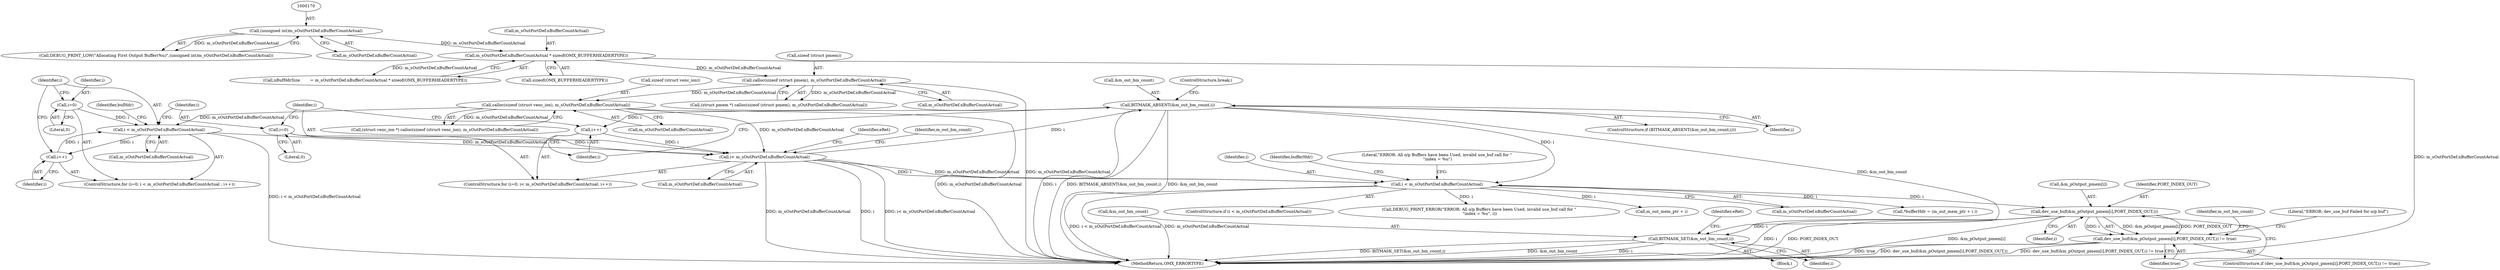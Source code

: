 digraph "0_Android_7558d03e6498e970b761aa44fff6b2c659202d95_2@array" {
"1000624" [label="(Call,dev_use_buf(&m_pOutput_pmem[i],PORT_INDEX_OUT,i))"];
"1000365" [label="(Call,i < m_sOutPortDef.nBufferCountActual)"];
"1000353" [label="(Call,BITMASK_ABSENT(&m_out_bm_count,i))"];
"1000344" [label="(Call,i< m_sOutPortDef.nBufferCountActual)"];
"1000341" [label="(Call,i=0)"];
"1000349" [label="(Call,i++)"];
"1000249" [label="(Call,i < m_sOutPortDef.nBufferCountActual)"];
"1000254" [label="(Call,i++)"];
"1000246" [label="(Call,i=0)"];
"1000221" [label="(Call,calloc(sizeof (struct venc_ion), m_sOutPortDef.nBufferCountActual))"];
"1000202" [label="(Call,calloc(sizeof (struct pmem), m_sOutPortDef.nBufferCountActual))"];
"1000176" [label="(Call,m_sOutPortDef.nBufferCountActual * sizeof(OMX_BUFFERHEADERTYPE))"];
"1000169" [label="(Call,(unsigned int)m_sOutPortDef.nBufferCountActual)"];
"1000623" [label="(Call,dev_use_buf(&m_pOutput_pmem[i],PORT_INDEX_OUT,i) != true)"];
"1000637" [label="(Call,BITMASK_SET(&m_out_bm_count,i))"];
"1000251" [label="(Call,m_sOutPortDef.nBufferCountActual)"];
"1000630" [label="(Identifier,i)"];
"1000354" [label="(Call,&m_out_bm_count)"];
"1000624" [label="(Call,dev_use_buf(&m_pOutput_pmem[i],PORT_INDEX_OUT,i))"];
"1000374" [label="(Call,m_out_mem_ptr + i)"];
"1000246" [label="(Call,i=0)"];
"1000219" [label="(Call,(struct venc_ion *) calloc(sizeof (struct venc_ion), m_sOutPortDef.nBufferCountActual))"];
"1000224" [label="(Call,m_sOutPortDef.nBufferCountActual)"];
"1000340" [label="(ControlStructure,for (i=0; i< m_sOutPortDef.nBufferCountActual; i++))"];
"1000373" [label="(Identifier,bufferHdr)"];
"1000352" [label="(ControlStructure,if (BITMASK_ABSENT(&m_out_bm_count,i)))"];
"1000644" [label="(Literal,\"ERROR: All o/p Buffers have been Used, invalid use_buf call for \"\n \"index = %u\")"];
"1000651" [label="(MethodReturn,OMX_ERRORTYPE)"];
"1000249" [label="(Call,i < m_sOutPortDef.nBufferCountActual)"];
"1000245" [label="(ControlStructure,for (i=0; i < m_sOutPortDef.nBufferCountActual ; i++))"];
"1000623" [label="(Call,dev_use_buf(&m_pOutput_pmem[i],PORT_INDEX_OUT,i) != true)"];
"1000371" [label="(Call,*bufferHdr = (m_out_mem_ptr + i ))"];
"1000202" [label="(Call,calloc(sizeof (struct pmem), m_sOutPortDef.nBufferCountActual))"];
"1000370" [label="(Block,)"];
"1000365" [label="(Call,i < m_sOutPortDef.nBufferCountActual)"];
"1000250" [label="(Identifier,i)"];
"1000639" [label="(Identifier,m_out_bm_count)"];
"1000622" [label="(ControlStructure,if (dev_use_buf(&m_pOutput_pmem[i],PORT_INDEX_OUT,i) != true))"];
"1000176" [label="(Call,m_sOutPortDef.nBufferCountActual * sizeof(OMX_BUFFERHEADERTYPE))"];
"1000177" [label="(Call,m_sOutPortDef.nBufferCountActual)"];
"1000169" [label="(Call,(unsigned int)m_sOutPortDef.nBufferCountActual)"];
"1000247" [label="(Identifier,i)"];
"1000203" [label="(Call,sizeof (struct pmem))"];
"1000358" [label="(ControlStructure,break;)"];
"1000367" [label="(Call,m_sOutPortDef.nBufferCountActual)"];
"1000625" [label="(Call,&m_pOutput_pmem[i])"];
"1000361" [label="(Identifier,eRet)"];
"1000200" [label="(Call,(struct pmem *) calloc(sizeof (struct pmem), m_sOutPortDef.nBufferCountActual))"];
"1000254" [label="(Call,i++)"];
"1000364" [label="(ControlStructure,if (i < m_sOutPortDef.nBufferCountActual))"];
"1000345" [label="(Identifier,i)"];
"1000205" [label="(Call,m_sOutPortDef.nBufferCountActual)"];
"1000167" [label="(Call,DEBUG_PRINT_LOW(\"Allocating First Output Buffer(%u)\",(unsigned int)m_sOutPortDef.nBufferCountActual))"];
"1000174" [label="(Call,nBufHdrSize        = m_sOutPortDef.nBufferCountActual * sizeof(OMX_BUFFERHEADERTYPE))"];
"1000366" [label="(Identifier,i)"];
"1000650" [label="(Identifier,eRet)"];
"1000350" [label="(Identifier,i)"];
"1000341" [label="(Call,i=0)"];
"1000344" [label="(Call,i< m_sOutPortDef.nBufferCountActual)"];
"1000631" [label="(Identifier,true)"];
"1000349" [label="(Call,i++)"];
"1000346" [label="(Call,m_sOutPortDef.nBufferCountActual)"];
"1000222" [label="(Call,sizeof (struct venc_ion))"];
"1000637" [label="(Call,BITMASK_SET(&m_out_bm_count,i))"];
"1000343" [label="(Literal,0)"];
"1000634" [label="(Literal,\"ERROR: dev_use_buf Failed for o/p buf\")"];
"1000355" [label="(Identifier,m_out_bm_count)"];
"1000259" [label="(Identifier,bufHdr)"];
"1000180" [label="(Call,sizeof(OMX_BUFFERHEADERTYPE))"];
"1000171" [label="(Call,m_sOutPortDef.nBufferCountActual)"];
"1000356" [label="(Identifier,i)"];
"1000221" [label="(Call,calloc(sizeof (struct venc_ion), m_sOutPortDef.nBufferCountActual))"];
"1000638" [label="(Call,&m_out_bm_count)"];
"1000643" [label="(Call,DEBUG_PRINT_ERROR(\"ERROR: All o/p Buffers have been Used, invalid use_buf call for \"\n \"index = %u\", i))"];
"1000353" [label="(Call,BITMASK_ABSENT(&m_out_bm_count,i))"];
"1000640" [label="(Identifier,i)"];
"1000629" [label="(Identifier,PORT_INDEX_OUT)"];
"1000342" [label="(Identifier,i)"];
"1000255" [label="(Identifier,i)"];
"1000248" [label="(Literal,0)"];
"1000624" -> "1000623"  [label="AST: "];
"1000624" -> "1000630"  [label="CFG: "];
"1000625" -> "1000624"  [label="AST: "];
"1000629" -> "1000624"  [label="AST: "];
"1000630" -> "1000624"  [label="AST: "];
"1000631" -> "1000624"  [label="CFG: "];
"1000624" -> "1000651"  [label="DDG: i"];
"1000624" -> "1000651"  [label="DDG: PORT_INDEX_OUT"];
"1000624" -> "1000651"  [label="DDG: &m_pOutput_pmem[i]"];
"1000624" -> "1000623"  [label="DDG: &m_pOutput_pmem[i]"];
"1000624" -> "1000623"  [label="DDG: PORT_INDEX_OUT"];
"1000624" -> "1000623"  [label="DDG: i"];
"1000365" -> "1000624"  [label="DDG: i"];
"1000624" -> "1000637"  [label="DDG: i"];
"1000365" -> "1000364"  [label="AST: "];
"1000365" -> "1000367"  [label="CFG: "];
"1000366" -> "1000365"  [label="AST: "];
"1000367" -> "1000365"  [label="AST: "];
"1000373" -> "1000365"  [label="CFG: "];
"1000644" -> "1000365"  [label="CFG: "];
"1000365" -> "1000651"  [label="DDG: i < m_sOutPortDef.nBufferCountActual"];
"1000365" -> "1000651"  [label="DDG: m_sOutPortDef.nBufferCountActual"];
"1000353" -> "1000365"  [label="DDG: i"];
"1000344" -> "1000365"  [label="DDG: i"];
"1000344" -> "1000365"  [label="DDG: m_sOutPortDef.nBufferCountActual"];
"1000365" -> "1000371"  [label="DDG: i"];
"1000365" -> "1000374"  [label="DDG: i"];
"1000365" -> "1000643"  [label="DDG: i"];
"1000353" -> "1000352"  [label="AST: "];
"1000353" -> "1000356"  [label="CFG: "];
"1000354" -> "1000353"  [label="AST: "];
"1000356" -> "1000353"  [label="AST: "];
"1000358" -> "1000353"  [label="CFG: "];
"1000350" -> "1000353"  [label="CFG: "];
"1000353" -> "1000651"  [label="DDG: i"];
"1000353" -> "1000651"  [label="DDG: BITMASK_ABSENT(&m_out_bm_count,i)"];
"1000353" -> "1000651"  [label="DDG: &m_out_bm_count"];
"1000353" -> "1000349"  [label="DDG: i"];
"1000344" -> "1000353"  [label="DDG: i"];
"1000353" -> "1000637"  [label="DDG: &m_out_bm_count"];
"1000344" -> "1000340"  [label="AST: "];
"1000344" -> "1000346"  [label="CFG: "];
"1000345" -> "1000344"  [label="AST: "];
"1000346" -> "1000344"  [label="AST: "];
"1000355" -> "1000344"  [label="CFG: "];
"1000361" -> "1000344"  [label="CFG: "];
"1000344" -> "1000651"  [label="DDG: i< m_sOutPortDef.nBufferCountActual"];
"1000344" -> "1000651"  [label="DDG: m_sOutPortDef.nBufferCountActual"];
"1000344" -> "1000651"  [label="DDG: i"];
"1000341" -> "1000344"  [label="DDG: i"];
"1000349" -> "1000344"  [label="DDG: i"];
"1000249" -> "1000344"  [label="DDG: m_sOutPortDef.nBufferCountActual"];
"1000221" -> "1000344"  [label="DDG: m_sOutPortDef.nBufferCountActual"];
"1000341" -> "1000340"  [label="AST: "];
"1000341" -> "1000343"  [label="CFG: "];
"1000342" -> "1000341"  [label="AST: "];
"1000343" -> "1000341"  [label="AST: "];
"1000345" -> "1000341"  [label="CFG: "];
"1000349" -> "1000340"  [label="AST: "];
"1000349" -> "1000350"  [label="CFG: "];
"1000350" -> "1000349"  [label="AST: "];
"1000345" -> "1000349"  [label="CFG: "];
"1000249" -> "1000245"  [label="AST: "];
"1000249" -> "1000251"  [label="CFG: "];
"1000250" -> "1000249"  [label="AST: "];
"1000251" -> "1000249"  [label="AST: "];
"1000259" -> "1000249"  [label="CFG: "];
"1000342" -> "1000249"  [label="CFG: "];
"1000249" -> "1000651"  [label="DDG: i < m_sOutPortDef.nBufferCountActual"];
"1000254" -> "1000249"  [label="DDG: i"];
"1000246" -> "1000249"  [label="DDG: i"];
"1000221" -> "1000249"  [label="DDG: m_sOutPortDef.nBufferCountActual"];
"1000249" -> "1000254"  [label="DDG: i"];
"1000254" -> "1000245"  [label="AST: "];
"1000254" -> "1000255"  [label="CFG: "];
"1000255" -> "1000254"  [label="AST: "];
"1000250" -> "1000254"  [label="CFG: "];
"1000246" -> "1000245"  [label="AST: "];
"1000246" -> "1000248"  [label="CFG: "];
"1000247" -> "1000246"  [label="AST: "];
"1000248" -> "1000246"  [label="AST: "];
"1000250" -> "1000246"  [label="CFG: "];
"1000221" -> "1000219"  [label="AST: "];
"1000221" -> "1000224"  [label="CFG: "];
"1000222" -> "1000221"  [label="AST: "];
"1000224" -> "1000221"  [label="AST: "];
"1000219" -> "1000221"  [label="CFG: "];
"1000221" -> "1000651"  [label="DDG: m_sOutPortDef.nBufferCountActual"];
"1000221" -> "1000219"  [label="DDG: m_sOutPortDef.nBufferCountActual"];
"1000202" -> "1000221"  [label="DDG: m_sOutPortDef.nBufferCountActual"];
"1000202" -> "1000200"  [label="AST: "];
"1000202" -> "1000205"  [label="CFG: "];
"1000203" -> "1000202"  [label="AST: "];
"1000205" -> "1000202"  [label="AST: "];
"1000200" -> "1000202"  [label="CFG: "];
"1000202" -> "1000651"  [label="DDG: m_sOutPortDef.nBufferCountActual"];
"1000202" -> "1000200"  [label="DDG: m_sOutPortDef.nBufferCountActual"];
"1000176" -> "1000202"  [label="DDG: m_sOutPortDef.nBufferCountActual"];
"1000176" -> "1000174"  [label="AST: "];
"1000176" -> "1000180"  [label="CFG: "];
"1000177" -> "1000176"  [label="AST: "];
"1000180" -> "1000176"  [label="AST: "];
"1000174" -> "1000176"  [label="CFG: "];
"1000176" -> "1000651"  [label="DDG: m_sOutPortDef.nBufferCountActual"];
"1000176" -> "1000174"  [label="DDG: m_sOutPortDef.nBufferCountActual"];
"1000169" -> "1000176"  [label="DDG: m_sOutPortDef.nBufferCountActual"];
"1000169" -> "1000167"  [label="AST: "];
"1000169" -> "1000171"  [label="CFG: "];
"1000170" -> "1000169"  [label="AST: "];
"1000171" -> "1000169"  [label="AST: "];
"1000167" -> "1000169"  [label="CFG: "];
"1000169" -> "1000167"  [label="DDG: m_sOutPortDef.nBufferCountActual"];
"1000623" -> "1000622"  [label="AST: "];
"1000623" -> "1000631"  [label="CFG: "];
"1000631" -> "1000623"  [label="AST: "];
"1000634" -> "1000623"  [label="CFG: "];
"1000639" -> "1000623"  [label="CFG: "];
"1000623" -> "1000651"  [label="DDG: dev_use_buf(&m_pOutput_pmem[i],PORT_INDEX_OUT,i) != true"];
"1000623" -> "1000651"  [label="DDG: true"];
"1000623" -> "1000651"  [label="DDG: dev_use_buf(&m_pOutput_pmem[i],PORT_INDEX_OUT,i)"];
"1000637" -> "1000370"  [label="AST: "];
"1000637" -> "1000640"  [label="CFG: "];
"1000638" -> "1000637"  [label="AST: "];
"1000640" -> "1000637"  [label="AST: "];
"1000650" -> "1000637"  [label="CFG: "];
"1000637" -> "1000651"  [label="DDG: &m_out_bm_count"];
"1000637" -> "1000651"  [label="DDG: i"];
"1000637" -> "1000651"  [label="DDG: BITMASK_SET(&m_out_bm_count,i)"];
}
